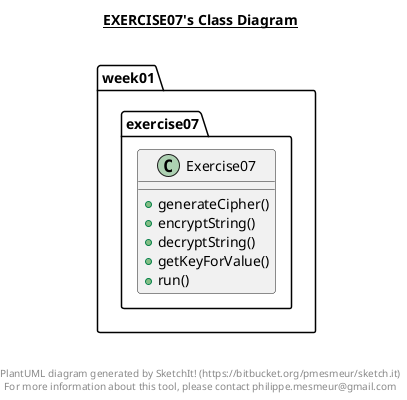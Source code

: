 @startuml

title __EXERCISE07's Class Diagram__\n

  package week01.exercise07 {
    class Exercise07 {
        + generateCipher()
        + encryptString()
        + decryptString()
        + getKeyForValue()
        + run()
    }
  }
  



right footer


PlantUML diagram generated by SketchIt! (https://bitbucket.org/pmesmeur/sketch.it)
For more information about this tool, please contact philippe.mesmeur@gmail.com
endfooter

@enduml
